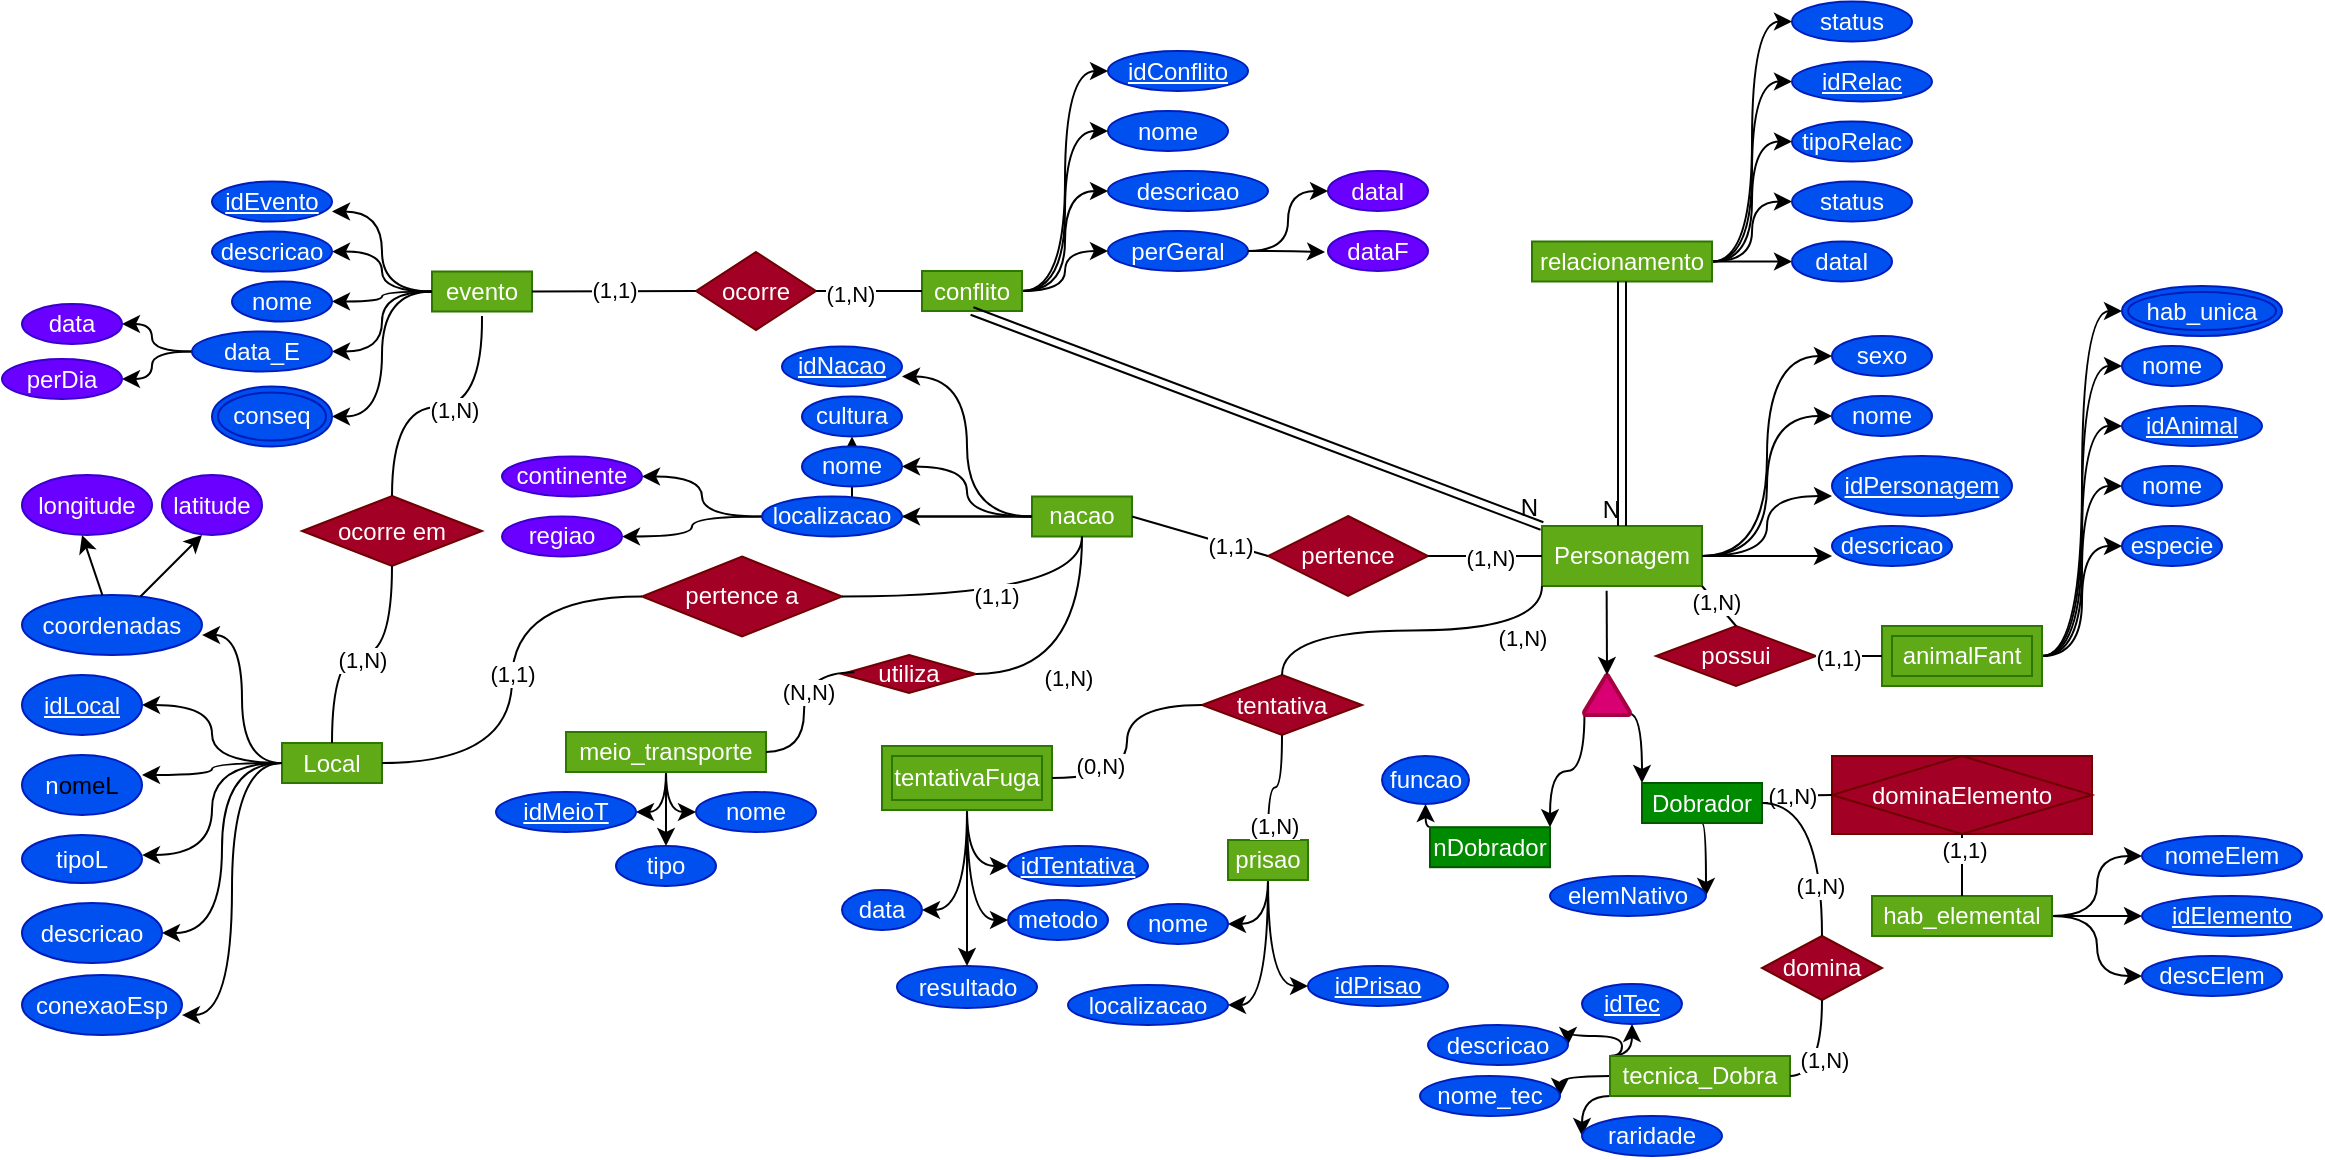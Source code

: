 <mxfile version="27.0.9">
  <diagram name="Página-1" id="CMzOK4ToPIasY-k1PTfY">
    <mxGraphModel dx="2194" dy="1308" grid="1" gridSize="10" guides="1" tooltips="1" connect="1" arrows="1" fold="1" page="1" pageScale="1" pageWidth="1169" pageHeight="827" math="0" shadow="0">
      <root>
        <mxCell id="0" />
        <mxCell id="1" parent="0" />
        <mxCell id="l0D77ogCcX58pLdkU1v_-28" style="edgeStyle=orthogonalEdgeStyle;rounded=0;orthogonalLoop=1;jettySize=auto;html=1;entryX=1;entryY=0.5;entryDx=0;entryDy=0;curved=1;" edge="1" parent="1" source="l0D77ogCcX58pLdkU1v_-1" target="l0D77ogCcX58pLdkU1v_-23">
          <mxGeometry relative="1" as="geometry" />
        </mxCell>
        <mxCell id="l0D77ogCcX58pLdkU1v_-31" style="edgeStyle=orthogonalEdgeStyle;rounded=0;orthogonalLoop=1;jettySize=auto;html=1;entryX=1;entryY=0.5;entryDx=0;entryDy=0;curved=1;" edge="1" parent="1" source="l0D77ogCcX58pLdkU1v_-1" target="l0D77ogCcX58pLdkU1v_-5">
          <mxGeometry relative="1" as="geometry" />
        </mxCell>
        <mxCell id="l0D77ogCcX58pLdkU1v_-1" value="Local" style="whiteSpace=wrap;html=1;align=center;fillColor=#60a917;fontColor=#ffffff;strokeColor=#2D7600;" vertex="1" parent="1">
          <mxGeometry x="142" y="472.5" width="50" height="20" as="geometry" />
        </mxCell>
        <mxCell id="l0D77ogCcX58pLdkU1v_-3" value="n&lt;span style=&quot;background-color: transparent; color: light-dark(rgb(0, 0, 0), rgb(255, 255, 255));&quot;&gt;omeL&lt;/span&gt;" style="ellipse;whiteSpace=wrap;html=1;align=center;fillColor=#0050ef;fontColor=#ffffff;strokeColor=#001DBC;" vertex="1" parent="1">
          <mxGeometry x="12" y="478.5" width="60" height="30" as="geometry" />
        </mxCell>
        <mxCell id="l0D77ogCcX58pLdkU1v_-4" value="tipoL" style="ellipse;whiteSpace=wrap;html=1;align=center;fillColor=#0050ef;fontColor=#ffffff;strokeColor=#001DBC;" vertex="1" parent="1">
          <mxGeometry x="12" y="518.5" width="60" height="24" as="geometry" />
        </mxCell>
        <mxCell id="l0D77ogCcX58pLdkU1v_-5" value="descricao" style="ellipse;whiteSpace=wrap;html=1;align=center;fillColor=#0050ef;fontColor=#ffffff;strokeColor=#001DBC;" vertex="1" parent="1">
          <mxGeometry x="12" y="552.5" width="70" height="30" as="geometry" />
        </mxCell>
        <mxCell id="l0D77ogCcX58pLdkU1v_-6" value="conexaoEsp" style="ellipse;whiteSpace=wrap;html=1;align=center;fillColor=#0050ef;fontColor=#ffffff;strokeColor=#001DBC;" vertex="1" parent="1">
          <mxGeometry x="12" y="588.5" width="80" height="30" as="geometry" />
        </mxCell>
        <mxCell id="l0D77ogCcX58pLdkU1v_-7" value="coordenadas" style="ellipse;whiteSpace=wrap;html=1;align=center;fillColor=#0050ef;fontColor=#ffffff;strokeColor=#001DBC;" vertex="1" parent="1">
          <mxGeometry x="12" y="398.5" width="90" height="30" as="geometry" />
        </mxCell>
        <mxCell id="l0D77ogCcX58pLdkU1v_-8" value="latitude" style="ellipse;whiteSpace=wrap;html=1;align=center;fillColor=#6a00ff;fontColor=#ffffff;strokeColor=#3700CC;" vertex="1" parent="1">
          <mxGeometry x="82" y="338.5" width="50" height="30" as="geometry" />
        </mxCell>
        <mxCell id="l0D77ogCcX58pLdkU1v_-9" value="longitude" style="ellipse;whiteSpace=wrap;html=1;align=center;fillColor=#6a00ff;fontColor=#ffffff;strokeColor=#3700CC;" vertex="1" parent="1">
          <mxGeometry x="12" y="338.5" width="65" height="30" as="geometry" />
        </mxCell>
        <mxCell id="l0D77ogCcX58pLdkU1v_-37" style="edgeStyle=orthogonalEdgeStyle;rounded=0;orthogonalLoop=1;jettySize=auto;html=1;entryX=0;entryY=0.5;entryDx=0;entryDy=0;curved=1;" edge="1" parent="1" source="l0D77ogCcX58pLdkU1v_-20" target="l0D77ogCcX58pLdkU1v_-33">
          <mxGeometry relative="1" as="geometry" />
        </mxCell>
        <mxCell id="l0D77ogCcX58pLdkU1v_-150" style="edgeStyle=orthogonalEdgeStyle;rounded=0;orthogonalLoop=1;jettySize=auto;html=1;entryX=0;entryY=0.5;entryDx=0;entryDy=0;curved=1;" edge="1" parent="1" source="l0D77ogCcX58pLdkU1v_-20" target="l0D77ogCcX58pLdkU1v_-22">
          <mxGeometry relative="1" as="geometry" />
        </mxCell>
        <mxCell id="l0D77ogCcX58pLdkU1v_-20" value="Personagem" style="whiteSpace=wrap;html=1;align=center;fillColor=#60a917;fontColor=#ffffff;strokeColor=#2D7600;" vertex="1" parent="1">
          <mxGeometry x="772" y="364" width="80" height="30" as="geometry" />
        </mxCell>
        <mxCell id="l0D77ogCcX58pLdkU1v_-22" value="sexo" style="ellipse;whiteSpace=wrap;html=1;align=center;fillColor=#0050ef;fontColor=#ffffff;strokeColor=#001DBC;" vertex="1" parent="1">
          <mxGeometry x="917" y="269" width="50" height="20" as="geometry" />
        </mxCell>
        <mxCell id="l0D77ogCcX58pLdkU1v_-23" value="idLocal" style="ellipse;whiteSpace=wrap;html=1;align=center;fontStyle=4;fillColor=#0050ef;fontColor=#ffffff;strokeColor=#001DBC;" vertex="1" parent="1">
          <mxGeometry x="12" y="438.5" width="60" height="30" as="geometry" />
        </mxCell>
        <mxCell id="l0D77ogCcX58pLdkU1v_-25" style="rounded=0;orthogonalLoop=1;jettySize=auto;html=1;entryX=0.462;entryY=1;entryDx=0;entryDy=0;entryPerimeter=0;" edge="1" parent="1" source="l0D77ogCcX58pLdkU1v_-7" target="l0D77ogCcX58pLdkU1v_-9">
          <mxGeometry relative="1" as="geometry" />
        </mxCell>
        <mxCell id="l0D77ogCcX58pLdkU1v_-26" style="rounded=0;orthogonalLoop=1;jettySize=auto;html=1;entryX=0.4;entryY=1;entryDx=0;entryDy=0;entryPerimeter=0;" edge="1" parent="1" source="l0D77ogCcX58pLdkU1v_-7" target="l0D77ogCcX58pLdkU1v_-8">
          <mxGeometry relative="1" as="geometry" />
        </mxCell>
        <mxCell id="l0D77ogCcX58pLdkU1v_-27" style="edgeStyle=orthogonalEdgeStyle;rounded=0;orthogonalLoop=1;jettySize=auto;html=1;entryX=1;entryY=0.667;entryDx=0;entryDy=0;entryPerimeter=0;curved=1;" edge="1" parent="1" source="l0D77ogCcX58pLdkU1v_-1" target="l0D77ogCcX58pLdkU1v_-7">
          <mxGeometry relative="1" as="geometry" />
        </mxCell>
        <mxCell id="l0D77ogCcX58pLdkU1v_-29" style="edgeStyle=orthogonalEdgeStyle;rounded=0;orthogonalLoop=1;jettySize=auto;html=1;entryX=1;entryY=0.333;entryDx=0;entryDy=0;entryPerimeter=0;curved=1;" edge="1" parent="1" source="l0D77ogCcX58pLdkU1v_-1" target="l0D77ogCcX58pLdkU1v_-3">
          <mxGeometry relative="1" as="geometry" />
        </mxCell>
        <mxCell id="l0D77ogCcX58pLdkU1v_-30" style="edgeStyle=orthogonalEdgeStyle;rounded=0;orthogonalLoop=1;jettySize=auto;html=1;entryX=1;entryY=0.417;entryDx=0;entryDy=0;entryPerimeter=0;curved=1;" edge="1" parent="1" source="l0D77ogCcX58pLdkU1v_-1" target="l0D77ogCcX58pLdkU1v_-4">
          <mxGeometry relative="1" as="geometry" />
        </mxCell>
        <mxCell id="l0D77ogCcX58pLdkU1v_-32" style="edgeStyle=orthogonalEdgeStyle;rounded=0;orthogonalLoop=1;jettySize=auto;html=1;entryX=1;entryY=0.667;entryDx=0;entryDy=0;entryPerimeter=0;curved=1;" edge="1" parent="1" source="l0D77ogCcX58pLdkU1v_-1" target="l0D77ogCcX58pLdkU1v_-6">
          <mxGeometry relative="1" as="geometry" />
        </mxCell>
        <mxCell id="l0D77ogCcX58pLdkU1v_-33" value="nome" style="ellipse;whiteSpace=wrap;html=1;align=center;fillColor=#0050ef;fontColor=#ffffff;strokeColor=#001DBC;" vertex="1" parent="1">
          <mxGeometry x="917" y="299" width="50" height="20" as="geometry" />
        </mxCell>
        <mxCell id="l0D77ogCcX58pLdkU1v_-34" value="idPersonagem" style="ellipse;whiteSpace=wrap;html=1;align=center;fontStyle=4;fillColor=#0050ef;fontColor=#ffffff;strokeColor=#001DBC;" vertex="1" parent="1">
          <mxGeometry x="917" y="329" width="90" height="30" as="geometry" />
        </mxCell>
        <mxCell id="l0D77ogCcX58pLdkU1v_-35" value="descricao" style="ellipse;whiteSpace=wrap;html=1;align=center;fillColor=#0050ef;fontColor=#ffffff;strokeColor=#001DBC;" vertex="1" parent="1">
          <mxGeometry x="917" y="364" width="60" height="20" as="geometry" />
        </mxCell>
        <mxCell id="l0D77ogCcX58pLdkU1v_-38" style="edgeStyle=orthogonalEdgeStyle;rounded=0;orthogonalLoop=1;jettySize=auto;html=1;entryX=0;entryY=0.667;entryDx=0;entryDy=0;entryPerimeter=0;curved=1;" edge="1" parent="1" source="l0D77ogCcX58pLdkU1v_-20" target="l0D77ogCcX58pLdkU1v_-34">
          <mxGeometry relative="1" as="geometry" />
        </mxCell>
        <mxCell id="l0D77ogCcX58pLdkU1v_-39" style="edgeStyle=orthogonalEdgeStyle;rounded=0;orthogonalLoop=1;jettySize=auto;html=1;entryX=0;entryY=0.75;entryDx=0;entryDy=0;entryPerimeter=0;curved=1;" edge="1" parent="1" source="l0D77ogCcX58pLdkU1v_-20" target="l0D77ogCcX58pLdkU1v_-35">
          <mxGeometry relative="1" as="geometry" />
        </mxCell>
        <mxCell id="l0D77ogCcX58pLdkU1v_-175" style="edgeStyle=orthogonalEdgeStyle;rounded=0;orthogonalLoop=1;jettySize=auto;html=1;exitX=0;exitY=1;exitDx=0;exitDy=0;entryX=0;entryY=0.5;entryDx=0;entryDy=0;curved=1;" edge="1" parent="1" source="l0D77ogCcX58pLdkU1v_-40" target="l0D77ogCcX58pLdkU1v_-42">
          <mxGeometry relative="1" as="geometry" />
        </mxCell>
        <mxCell id="l0D77ogCcX58pLdkU1v_-178" style="edgeStyle=orthogonalEdgeStyle;rounded=0;orthogonalLoop=1;jettySize=auto;html=1;exitX=0;exitY=0;exitDx=0;exitDy=0;entryX=1;entryY=0.5;entryDx=0;entryDy=0;curved=1;" edge="1" parent="1" source="l0D77ogCcX58pLdkU1v_-40" target="l0D77ogCcX58pLdkU1v_-45">
          <mxGeometry relative="1" as="geometry">
            <Array as="points">
              <mxPoint x="812" y="629" />
              <mxPoint x="812" y="619" />
              <mxPoint x="785" y="619" />
            </Array>
          </mxGeometry>
        </mxCell>
        <mxCell id="l0D77ogCcX58pLdkU1v_-180" style="edgeStyle=orthogonalEdgeStyle;rounded=0;orthogonalLoop=1;jettySize=auto;html=1;exitX=0;exitY=0.5;exitDx=0;exitDy=0;entryX=1;entryY=0.5;entryDx=0;entryDy=0;curved=1;" edge="1" parent="1" source="l0D77ogCcX58pLdkU1v_-40" target="l0D77ogCcX58pLdkU1v_-43">
          <mxGeometry relative="1" as="geometry" />
        </mxCell>
        <mxCell id="l0D77ogCcX58pLdkU1v_-305" style="edgeStyle=orthogonalEdgeStyle;rounded=0;orthogonalLoop=1;jettySize=auto;html=1;exitX=0;exitY=0;exitDx=0;exitDy=0;entryX=0.5;entryY=1;entryDx=0;entryDy=0;curved=1;" edge="1" parent="1" source="l0D77ogCcX58pLdkU1v_-40" target="l0D77ogCcX58pLdkU1v_-44">
          <mxGeometry relative="1" as="geometry" />
        </mxCell>
        <mxCell id="l0D77ogCcX58pLdkU1v_-40" value="tecnica_Dobra" style="whiteSpace=wrap;html=1;align=center;fillColor=#60a917;fontColor=#ffffff;strokeColor=#2D7600;" vertex="1" parent="1">
          <mxGeometry x="806" y="629" width="90" height="20" as="geometry" />
        </mxCell>
        <mxCell id="l0D77ogCcX58pLdkU1v_-42" value="raridade" style="ellipse;whiteSpace=wrap;html=1;align=center;fillColor=#0050ef;fontColor=#ffffff;strokeColor=#001DBC;" vertex="1" parent="1">
          <mxGeometry x="792" y="659" width="70" height="20" as="geometry" />
        </mxCell>
        <mxCell id="l0D77ogCcX58pLdkU1v_-43" value="nome_tec" style="ellipse;whiteSpace=wrap;html=1;align=center;fillColor=#0050ef;fontColor=#ffffff;strokeColor=#001DBC;" vertex="1" parent="1">
          <mxGeometry x="711" y="639" width="70" height="20" as="geometry" />
        </mxCell>
        <mxCell id="l0D77ogCcX58pLdkU1v_-44" value="idTec" style="ellipse;whiteSpace=wrap;html=1;align=center;fontStyle=4;fillColor=#0050ef;fontColor=#ffffff;strokeColor=#001DBC;" vertex="1" parent="1">
          <mxGeometry x="792" y="593" width="50" height="20" as="geometry" />
        </mxCell>
        <mxCell id="l0D77ogCcX58pLdkU1v_-45" value="descricao" style="ellipse;whiteSpace=wrap;html=1;align=center;fillColor=#0050ef;fontColor=#ffffff;strokeColor=#001DBC;" vertex="1" parent="1">
          <mxGeometry x="715" y="613.5" width="70" height="20" as="geometry" />
        </mxCell>
        <mxCell id="l0D77ogCcX58pLdkU1v_-56" style="edgeStyle=orthogonalEdgeStyle;rounded=0;orthogonalLoop=1;jettySize=auto;html=1;" edge="1" parent="1" source="l0D77ogCcX58pLdkU1v_-50" target="l0D77ogCcX58pLdkU1v_-52">
          <mxGeometry relative="1" as="geometry" />
        </mxCell>
        <mxCell id="l0D77ogCcX58pLdkU1v_-59" style="edgeStyle=orthogonalEdgeStyle;rounded=0;orthogonalLoop=1;jettySize=auto;html=1;entryX=1;entryY=0.5;entryDx=0;entryDy=0;curved=1;" edge="1" parent="1" source="l0D77ogCcX58pLdkU1v_-50" target="l0D77ogCcX58pLdkU1v_-54">
          <mxGeometry relative="1" as="geometry" />
        </mxCell>
        <mxCell id="l0D77ogCcX58pLdkU1v_-50" value="nacao" style="whiteSpace=wrap;html=1;align=center;fillColor=#60a917;fontColor=#ffffff;strokeColor=#2D7600;" vertex="1" parent="1">
          <mxGeometry x="517" y="349.25" width="50" height="20" as="geometry" />
        </mxCell>
        <mxCell id="l0D77ogCcX58pLdkU1v_-51" value="idNacao" style="ellipse;whiteSpace=wrap;html=1;align=center;fontStyle=4;fillColor=#0050ef;fontColor=#ffffff;strokeColor=#001DBC;" vertex="1" parent="1">
          <mxGeometry x="392" y="274.25" width="60" height="20" as="geometry" />
        </mxCell>
        <mxCell id="l0D77ogCcX58pLdkU1v_-52" value="cultura" style="ellipse;whiteSpace=wrap;html=1;align=center;fillColor=#0050ef;fontColor=#ffffff;strokeColor=#001DBC;" vertex="1" parent="1">
          <mxGeometry x="402" y="299.25" width="50" height="20" as="geometry" />
        </mxCell>
        <mxCell id="l0D77ogCcX58pLdkU1v_-53" value="nome" style="ellipse;whiteSpace=wrap;html=1;align=center;fillColor=#0050ef;fontColor=#ffffff;strokeColor=#001DBC;" vertex="1" parent="1">
          <mxGeometry x="402" y="324.25" width="50" height="20" as="geometry" />
        </mxCell>
        <mxCell id="l0D77ogCcX58pLdkU1v_-63" style="edgeStyle=orthogonalEdgeStyle;rounded=0;orthogonalLoop=1;jettySize=auto;html=1;entryX=1;entryY=0.5;entryDx=0;entryDy=0;curved=1;" edge="1" parent="1" source="l0D77ogCcX58pLdkU1v_-54" target="l0D77ogCcX58pLdkU1v_-61">
          <mxGeometry relative="1" as="geometry" />
        </mxCell>
        <mxCell id="l0D77ogCcX58pLdkU1v_-64" style="edgeStyle=orthogonalEdgeStyle;rounded=0;orthogonalLoop=1;jettySize=auto;html=1;curved=1;" edge="1" parent="1" source="l0D77ogCcX58pLdkU1v_-54" target="l0D77ogCcX58pLdkU1v_-62">
          <mxGeometry relative="1" as="geometry" />
        </mxCell>
        <mxCell id="l0D77ogCcX58pLdkU1v_-54" value="localizacao" style="ellipse;whiteSpace=wrap;html=1;align=center;fillColor=#0050ef;fontColor=#ffffff;strokeColor=#001DBC;" vertex="1" parent="1">
          <mxGeometry x="382" y="349.25" width="70" height="20" as="geometry" />
        </mxCell>
        <mxCell id="l0D77ogCcX58pLdkU1v_-55" style="edgeStyle=orthogonalEdgeStyle;rounded=0;orthogonalLoop=1;jettySize=auto;html=1;entryX=1;entryY=0.75;entryDx=0;entryDy=0;entryPerimeter=0;curved=1;" edge="1" parent="1" source="l0D77ogCcX58pLdkU1v_-50" target="l0D77ogCcX58pLdkU1v_-51">
          <mxGeometry relative="1" as="geometry" />
        </mxCell>
        <mxCell id="l0D77ogCcX58pLdkU1v_-57" style="edgeStyle=orthogonalEdgeStyle;rounded=0;orthogonalLoop=1;jettySize=auto;html=1;entryX=1;entryY=0.5;entryDx=0;entryDy=0;curved=1;" edge="1" parent="1" source="l0D77ogCcX58pLdkU1v_-50" target="l0D77ogCcX58pLdkU1v_-53">
          <mxGeometry relative="1" as="geometry" />
        </mxCell>
        <mxCell id="l0D77ogCcX58pLdkU1v_-61" value="continente" style="ellipse;whiteSpace=wrap;html=1;align=center;fillColor=#6a00ff;fontColor=#ffffff;strokeColor=#3700CC;" vertex="1" parent="1">
          <mxGeometry x="252" y="329.25" width="70" height="20" as="geometry" />
        </mxCell>
        <mxCell id="l0D77ogCcX58pLdkU1v_-62" value="regiao" style="ellipse;whiteSpace=wrap;html=1;align=center;fillColor=#6a00ff;fontColor=#ffffff;strokeColor=#3700CC;" vertex="1" parent="1">
          <mxGeometry x="252" y="359.25" width="60" height="20" as="geometry" />
        </mxCell>
        <mxCell id="l0D77ogCcX58pLdkU1v_-65" style="edgeStyle=orthogonalEdgeStyle;rounded=0;orthogonalLoop=1;jettySize=auto;html=1;curved=1;" edge="1" parent="1" source="l0D77ogCcX58pLdkU1v_-67" target="l0D77ogCcX58pLdkU1v_-69">
          <mxGeometry relative="1" as="geometry" />
        </mxCell>
        <mxCell id="l0D77ogCcX58pLdkU1v_-66" style="edgeStyle=orthogonalEdgeStyle;rounded=0;orthogonalLoop=1;jettySize=auto;html=1;entryX=1;entryY=0.5;entryDx=0;entryDy=0;curved=1;" edge="1" parent="1" source="l0D77ogCcX58pLdkU1v_-67" target="l0D77ogCcX58pLdkU1v_-73">
          <mxGeometry relative="1" as="geometry" />
        </mxCell>
        <mxCell id="l0D77ogCcX58pLdkU1v_-80" style="edgeStyle=orthogonalEdgeStyle;rounded=0;orthogonalLoop=1;jettySize=auto;html=1;entryX=1;entryY=0.5;entryDx=0;entryDy=0;curved=1;" edge="1" parent="1" source="l0D77ogCcX58pLdkU1v_-67" target="l0D77ogCcX58pLdkU1v_-79">
          <mxGeometry relative="1" as="geometry" />
        </mxCell>
        <mxCell id="l0D77ogCcX58pLdkU1v_-67" value="evento" style="whiteSpace=wrap;html=1;align=center;fillColor=#60a917;fontColor=#ffffff;strokeColor=#2D7600;" vertex="1" parent="1">
          <mxGeometry x="217" y="236.75" width="50" height="20" as="geometry" />
        </mxCell>
        <mxCell id="l0D77ogCcX58pLdkU1v_-68" value="idEvento" style="ellipse;whiteSpace=wrap;html=1;align=center;fontStyle=4;fillColor=#0050ef;fontColor=#ffffff;strokeColor=#001DBC;" vertex="1" parent="1">
          <mxGeometry x="107" y="191.75" width="60" height="20" as="geometry" />
        </mxCell>
        <mxCell id="l0D77ogCcX58pLdkU1v_-69" value="descricao" style="ellipse;whiteSpace=wrap;html=1;align=center;fillColor=#0050ef;fontColor=#ffffff;strokeColor=#001DBC;" vertex="1" parent="1">
          <mxGeometry x="107" y="216.75" width="60" height="20" as="geometry" />
        </mxCell>
        <mxCell id="l0D77ogCcX58pLdkU1v_-70" value="nome" style="ellipse;whiteSpace=wrap;html=1;align=center;fillColor=#0050ef;fontColor=#ffffff;strokeColor=#001DBC;" vertex="1" parent="1">
          <mxGeometry x="117" y="241.75" width="50" height="20" as="geometry" />
        </mxCell>
        <mxCell id="l0D77ogCcX58pLdkU1v_-71" style="edgeStyle=orthogonalEdgeStyle;rounded=0;orthogonalLoop=1;jettySize=auto;html=1;entryX=1;entryY=0.5;entryDx=0;entryDy=0;curved=1;" edge="1" parent="1" source="l0D77ogCcX58pLdkU1v_-73" target="l0D77ogCcX58pLdkU1v_-76">
          <mxGeometry relative="1" as="geometry" />
        </mxCell>
        <mxCell id="l0D77ogCcX58pLdkU1v_-72" style="edgeStyle=orthogonalEdgeStyle;rounded=0;orthogonalLoop=1;jettySize=auto;html=1;curved=1;" edge="1" parent="1" source="l0D77ogCcX58pLdkU1v_-73" target="l0D77ogCcX58pLdkU1v_-77">
          <mxGeometry relative="1" as="geometry" />
        </mxCell>
        <mxCell id="l0D77ogCcX58pLdkU1v_-73" value="data_E" style="ellipse;whiteSpace=wrap;html=1;align=center;fillColor=#0050ef;fontColor=#ffffff;strokeColor=#001DBC;" vertex="1" parent="1">
          <mxGeometry x="97" y="266.75" width="70" height="20" as="geometry" />
        </mxCell>
        <mxCell id="l0D77ogCcX58pLdkU1v_-74" style="edgeStyle=orthogonalEdgeStyle;rounded=0;orthogonalLoop=1;jettySize=auto;html=1;entryX=1;entryY=0.75;entryDx=0;entryDy=0;entryPerimeter=0;curved=1;" edge="1" parent="1" source="l0D77ogCcX58pLdkU1v_-67" target="l0D77ogCcX58pLdkU1v_-68">
          <mxGeometry relative="1" as="geometry" />
        </mxCell>
        <mxCell id="l0D77ogCcX58pLdkU1v_-75" style="edgeStyle=orthogonalEdgeStyle;rounded=0;orthogonalLoop=1;jettySize=auto;html=1;entryX=1;entryY=0.5;entryDx=0;entryDy=0;curved=1;" edge="1" parent="1" source="l0D77ogCcX58pLdkU1v_-67" target="l0D77ogCcX58pLdkU1v_-70">
          <mxGeometry relative="1" as="geometry" />
        </mxCell>
        <mxCell id="l0D77ogCcX58pLdkU1v_-76" value="data" style="ellipse;whiteSpace=wrap;html=1;align=center;fillColor=#6a00ff;fontColor=#ffffff;strokeColor=#3700CC;" vertex="1" parent="1">
          <mxGeometry x="12" y="253" width="50" height="20" as="geometry" />
        </mxCell>
        <mxCell id="l0D77ogCcX58pLdkU1v_-77" value="perDia" style="ellipse;whiteSpace=wrap;html=1;align=center;fillColor=#6a00ff;fontColor=#ffffff;strokeColor=#3700CC;" vertex="1" parent="1">
          <mxGeometry x="2" y="280.5" width="60" height="20" as="geometry" />
        </mxCell>
        <mxCell id="l0D77ogCcX58pLdkU1v_-79" value="conseq" style="ellipse;shape=doubleEllipse;margin=3;whiteSpace=wrap;html=1;align=center;fillColor=#0050ef;fontColor=#ffffff;strokeColor=#001DBC;" vertex="1" parent="1">
          <mxGeometry x="107" y="294.25" width="60" height="30" as="geometry" />
        </mxCell>
        <mxCell id="l0D77ogCcX58pLdkU1v_-81" style="edgeStyle=orthogonalEdgeStyle;rounded=0;orthogonalLoop=1;jettySize=auto;html=1;entryX=1;entryY=0.5;entryDx=0;entryDy=0;curved=1;" edge="1" parent="1" source="l0D77ogCcX58pLdkU1v_-85" target="l0D77ogCcX58pLdkU1v_-88">
          <mxGeometry relative="1" as="geometry" />
        </mxCell>
        <mxCell id="l0D77ogCcX58pLdkU1v_-82" style="edgeStyle=orthogonalEdgeStyle;rounded=0;orthogonalLoop=1;jettySize=auto;html=1;entryX=0;entryY=0.5;entryDx=0;entryDy=0;curved=1;" edge="1" parent="1" source="l0D77ogCcX58pLdkU1v_-85" target="l0D77ogCcX58pLdkU1v_-89">
          <mxGeometry relative="1" as="geometry" />
        </mxCell>
        <mxCell id="l0D77ogCcX58pLdkU1v_-83" style="edgeStyle=orthogonalEdgeStyle;rounded=0;orthogonalLoop=1;jettySize=auto;html=1;entryX=0.5;entryY=0;entryDx=0;entryDy=0;curved=1;" edge="1" parent="1" source="l0D77ogCcX58pLdkU1v_-85" target="l0D77ogCcX58pLdkU1v_-87">
          <mxGeometry relative="1" as="geometry" />
        </mxCell>
        <mxCell id="l0D77ogCcX58pLdkU1v_-85" value="meio_transporte" style="whiteSpace=wrap;html=1;align=center;fillColor=#60a917;fontColor=#ffffff;strokeColor=#2D7600;" vertex="1" parent="1">
          <mxGeometry x="284" y="467" width="100" height="20" as="geometry" />
        </mxCell>
        <mxCell id="l0D77ogCcX58pLdkU1v_-87" value="tipo" style="ellipse;whiteSpace=wrap;html=1;align=center;fillColor=#0050ef;fontColor=#ffffff;strokeColor=#001DBC;" vertex="1" parent="1">
          <mxGeometry x="309" y="524" width="50" height="20" as="geometry" />
        </mxCell>
        <mxCell id="l0D77ogCcX58pLdkU1v_-88" value="idMeioT" style="ellipse;whiteSpace=wrap;html=1;align=center;fontStyle=4;fillColor=#0050ef;fontColor=#ffffff;strokeColor=#001DBC;" vertex="1" parent="1">
          <mxGeometry x="249" y="497" width="70" height="20" as="geometry" />
        </mxCell>
        <mxCell id="l0D77ogCcX58pLdkU1v_-89" value="nome" style="ellipse;whiteSpace=wrap;html=1;align=center;fillColor=#0050ef;fontColor=#ffffff;strokeColor=#001DBC;" vertex="1" parent="1">
          <mxGeometry x="349" y="497" width="60" height="20" as="geometry" />
        </mxCell>
        <mxCell id="l0D77ogCcX58pLdkU1v_-97" style="edgeStyle=orthogonalEdgeStyle;rounded=0;orthogonalLoop=1;jettySize=auto;html=1;entryX=0;entryY=0.5;entryDx=0;entryDy=0;curved=1;" edge="1" parent="1" source="l0D77ogCcX58pLdkU1v_-100" target="l0D77ogCcX58pLdkU1v_-102">
          <mxGeometry relative="1" as="geometry" />
        </mxCell>
        <mxCell id="l0D77ogCcX58pLdkU1v_-98" style="edgeStyle=orthogonalEdgeStyle;rounded=0;orthogonalLoop=1;jettySize=auto;html=1;entryX=0;entryY=0.5;entryDx=0;entryDy=0;curved=1;" edge="1" parent="1" source="l0D77ogCcX58pLdkU1v_-100" target="l0D77ogCcX58pLdkU1v_-103">
          <mxGeometry relative="1" as="geometry" />
        </mxCell>
        <mxCell id="l0D77ogCcX58pLdkU1v_-99" style="edgeStyle=orthogonalEdgeStyle;rounded=0;orthogonalLoop=1;jettySize=auto;html=1;entryX=0;entryY=0.5;entryDx=0;entryDy=0;curved=1;" edge="1" parent="1" source="l0D77ogCcX58pLdkU1v_-100" target="l0D77ogCcX58pLdkU1v_-101">
          <mxGeometry relative="1" as="geometry" />
        </mxCell>
        <mxCell id="l0D77ogCcX58pLdkU1v_-105" style="edgeStyle=orthogonalEdgeStyle;rounded=0;orthogonalLoop=1;jettySize=auto;html=1;entryX=0;entryY=0.5;entryDx=0;entryDy=0;curved=1;" edge="1" parent="1" source="l0D77ogCcX58pLdkU1v_-100" target="l0D77ogCcX58pLdkU1v_-104">
          <mxGeometry relative="1" as="geometry" />
        </mxCell>
        <mxCell id="l0D77ogCcX58pLdkU1v_-100" value="conflito" style="whiteSpace=wrap;html=1;align=center;fillColor=#60a917;fontColor=#ffffff;strokeColor=#2D7600;" vertex="1" parent="1">
          <mxGeometry x="462" y="236.5" width="50" height="20" as="geometry" />
        </mxCell>
        <mxCell id="l0D77ogCcX58pLdkU1v_-101" value="descricao" style="ellipse;whiteSpace=wrap;html=1;align=center;fillColor=#0050ef;fontColor=#ffffff;strokeColor=#001DBC;" vertex="1" parent="1">
          <mxGeometry x="555" y="186.5" width="80" height="20" as="geometry" />
        </mxCell>
        <mxCell id="l0D77ogCcX58pLdkU1v_-102" value="idConflito" style="ellipse;whiteSpace=wrap;html=1;align=center;fontStyle=4;fillColor=#0050ef;fontColor=#ffffff;strokeColor=#001DBC;" vertex="1" parent="1">
          <mxGeometry x="555" y="126.5" width="70" height="20" as="geometry" />
        </mxCell>
        <mxCell id="l0D77ogCcX58pLdkU1v_-103" value="nome" style="ellipse;whiteSpace=wrap;html=1;align=center;fillColor=#0050ef;fontColor=#ffffff;strokeColor=#001DBC;" vertex="1" parent="1">
          <mxGeometry x="555" y="156.5" width="60" height="20" as="geometry" />
        </mxCell>
        <mxCell id="l0D77ogCcX58pLdkU1v_-108" style="edgeStyle=orthogonalEdgeStyle;rounded=0;orthogonalLoop=1;jettySize=auto;html=1;entryX=0;entryY=0.5;entryDx=0;entryDy=0;curved=1;" edge="1" parent="1" source="l0D77ogCcX58pLdkU1v_-104" target="l0D77ogCcX58pLdkU1v_-106">
          <mxGeometry relative="1" as="geometry" />
        </mxCell>
        <mxCell id="l0D77ogCcX58pLdkU1v_-104" value="perGeral" style="ellipse;whiteSpace=wrap;html=1;align=center;fillColor=#0050ef;fontColor=#ffffff;strokeColor=#001DBC;" vertex="1" parent="1">
          <mxGeometry x="555" y="216.5" width="70" height="20" as="geometry" />
        </mxCell>
        <mxCell id="l0D77ogCcX58pLdkU1v_-106" value="dataI" style="ellipse;whiteSpace=wrap;html=1;align=center;fillColor=#6a00ff;fontColor=#ffffff;strokeColor=#3700CC;" vertex="1" parent="1">
          <mxGeometry x="665" y="186.5" width="50" height="20" as="geometry" />
        </mxCell>
        <mxCell id="l0D77ogCcX58pLdkU1v_-107" value="dataF" style="ellipse;whiteSpace=wrap;html=1;align=center;fillColor=#6a00ff;fontColor=#ffffff;strokeColor=#3700CC;" vertex="1" parent="1">
          <mxGeometry x="665" y="216.5" width="50" height="20" as="geometry" />
        </mxCell>
        <mxCell id="l0D77ogCcX58pLdkU1v_-109" style="edgeStyle=orthogonalEdgeStyle;rounded=0;orthogonalLoop=1;jettySize=auto;html=1;entryX=-0.03;entryY=0.527;entryDx=0;entryDy=0;entryPerimeter=0;curved=1;" edge="1" parent="1" source="l0D77ogCcX58pLdkU1v_-104" target="l0D77ogCcX58pLdkU1v_-107">
          <mxGeometry relative="1" as="geometry" />
        </mxCell>
        <mxCell id="l0D77ogCcX58pLdkU1v_-110" style="edgeStyle=orthogonalEdgeStyle;rounded=0;orthogonalLoop=1;jettySize=auto;html=1;entryX=0;entryY=0.5;entryDx=0;entryDy=0;curved=1;" edge="1" parent="1" source="l0D77ogCcX58pLdkU1v_-114" target="l0D77ogCcX58pLdkU1v_-116">
          <mxGeometry relative="1" as="geometry" />
        </mxCell>
        <mxCell id="l0D77ogCcX58pLdkU1v_-111" style="edgeStyle=orthogonalEdgeStyle;rounded=0;orthogonalLoop=1;jettySize=auto;html=1;entryX=0;entryY=0.5;entryDx=0;entryDy=0;curved=1;" edge="1" parent="1" source="l0D77ogCcX58pLdkU1v_-114" target="l0D77ogCcX58pLdkU1v_-117">
          <mxGeometry relative="1" as="geometry" />
        </mxCell>
        <mxCell id="l0D77ogCcX58pLdkU1v_-112" style="edgeStyle=orthogonalEdgeStyle;rounded=0;orthogonalLoop=1;jettySize=auto;html=1;entryX=0;entryY=0.5;entryDx=0;entryDy=0;curved=1;" edge="1" parent="1" source="l0D77ogCcX58pLdkU1v_-114" target="l0D77ogCcX58pLdkU1v_-115">
          <mxGeometry relative="1" as="geometry" />
        </mxCell>
        <mxCell id="l0D77ogCcX58pLdkU1v_-113" style="edgeStyle=orthogonalEdgeStyle;rounded=0;orthogonalLoop=1;jettySize=auto;html=1;entryX=0;entryY=0.5;entryDx=0;entryDy=0;curved=1;" edge="1" parent="1" source="l0D77ogCcX58pLdkU1v_-114" target="l0D77ogCcX58pLdkU1v_-119">
          <mxGeometry relative="1" as="geometry" />
        </mxCell>
        <mxCell id="l0D77ogCcX58pLdkU1v_-124" style="edgeStyle=orthogonalEdgeStyle;rounded=0;orthogonalLoop=1;jettySize=auto;html=1;entryX=0;entryY=0.5;entryDx=0;entryDy=0;curved=1;" edge="1" parent="1" source="l0D77ogCcX58pLdkU1v_-114" target="l0D77ogCcX58pLdkU1v_-123">
          <mxGeometry relative="1" as="geometry" />
        </mxCell>
        <mxCell id="l0D77ogCcX58pLdkU1v_-114" value="relacionamento" style="whiteSpace=wrap;html=1;align=center;fillColor=#60a917;fontColor=#ffffff;strokeColor=#2D7600;" vertex="1" parent="1">
          <mxGeometry x="767" y="221.75" width="90" height="20" as="geometry" />
        </mxCell>
        <mxCell id="l0D77ogCcX58pLdkU1v_-115" value="status" style="ellipse;whiteSpace=wrap;html=1;align=center;fillColor=#0050ef;fontColor=#ffffff;strokeColor=#001DBC;" vertex="1" parent="1">
          <mxGeometry x="897" y="191.75" width="60" height="20" as="geometry" />
        </mxCell>
        <mxCell id="l0D77ogCcX58pLdkU1v_-116" value="idRelac" style="ellipse;whiteSpace=wrap;html=1;align=center;fontStyle=4;fillColor=#0050ef;fontColor=#ffffff;strokeColor=#001DBC;" vertex="1" parent="1">
          <mxGeometry x="897" y="131.75" width="70" height="20" as="geometry" />
        </mxCell>
        <mxCell id="l0D77ogCcX58pLdkU1v_-117" value="tipoRelac" style="ellipse;whiteSpace=wrap;html=1;align=center;fillColor=#0050ef;fontColor=#ffffff;strokeColor=#001DBC;" vertex="1" parent="1">
          <mxGeometry x="897" y="161.75" width="60" height="20" as="geometry" />
        </mxCell>
        <mxCell id="l0D77ogCcX58pLdkU1v_-119" value="dataI" style="ellipse;whiteSpace=wrap;html=1;align=center;fillColor=#0050ef;fontColor=#ffffff;strokeColor=#001DBC;" vertex="1" parent="1">
          <mxGeometry x="897" y="221.75" width="50" height="20" as="geometry" />
        </mxCell>
        <mxCell id="l0D77ogCcX58pLdkU1v_-123" value="status" style="ellipse;whiteSpace=wrap;html=1;align=center;fillColor=#0050ef;fontColor=#ffffff;strokeColor=#001DBC;" vertex="1" parent="1">
          <mxGeometry x="897" y="101.75" width="60" height="20" as="geometry" />
        </mxCell>
        <mxCell id="l0D77ogCcX58pLdkU1v_-125" style="edgeStyle=orthogonalEdgeStyle;rounded=0;orthogonalLoop=1;jettySize=auto;html=1;entryX=0;entryY=0.5;entryDx=0;entryDy=0;curved=1;" edge="1" parent="1" source="l0D77ogCcX58pLdkU1v_-130" target="l0D77ogCcX58pLdkU1v_-132">
          <mxGeometry relative="1" as="geometry" />
        </mxCell>
        <mxCell id="l0D77ogCcX58pLdkU1v_-126" style="edgeStyle=orthogonalEdgeStyle;rounded=0;orthogonalLoop=1;jettySize=auto;html=1;entryX=0;entryY=0.5;entryDx=0;entryDy=0;curved=1;" edge="1" parent="1" source="l0D77ogCcX58pLdkU1v_-130" target="l0D77ogCcX58pLdkU1v_-133">
          <mxGeometry relative="1" as="geometry" />
        </mxCell>
        <mxCell id="l0D77ogCcX58pLdkU1v_-129" style="edgeStyle=orthogonalEdgeStyle;rounded=0;orthogonalLoop=1;jettySize=auto;html=1;entryX=0;entryY=0.5;entryDx=0;entryDy=0;curved=1;" edge="1" parent="1" source="l0D77ogCcX58pLdkU1v_-130" target="l0D77ogCcX58pLdkU1v_-135">
          <mxGeometry relative="1" as="geometry" />
        </mxCell>
        <mxCell id="l0D77ogCcX58pLdkU1v_-130" value="hab_elemental" style="whiteSpace=wrap;html=1;align=center;fillColor=#60a917;fontColor=#ffffff;strokeColor=#2D7600;" vertex="1" parent="1">
          <mxGeometry x="937" y="549" width="90" height="20" as="geometry" />
        </mxCell>
        <mxCell id="l0D77ogCcX58pLdkU1v_-132" value="idElemento" style="ellipse;whiteSpace=wrap;html=1;align=center;fontStyle=4;fillColor=#0050ef;fontColor=#ffffff;strokeColor=#001DBC;" vertex="1" parent="1">
          <mxGeometry x="1072" y="549" width="90" height="20" as="geometry" />
        </mxCell>
        <mxCell id="l0D77ogCcX58pLdkU1v_-133" value="descElem" style="ellipse;whiteSpace=wrap;html=1;align=center;fillColor=#0050ef;fontColor=#ffffff;strokeColor=#001DBC;" vertex="1" parent="1">
          <mxGeometry x="1072" y="579" width="70" height="20" as="geometry" />
        </mxCell>
        <mxCell id="l0D77ogCcX58pLdkU1v_-135" value="nomeElem" style="ellipse;whiteSpace=wrap;html=1;align=center;fillColor=#0050ef;fontColor=#ffffff;strokeColor=#001DBC;" vertex="1" parent="1">
          <mxGeometry x="1072" y="519" width="80" height="20" as="geometry" />
        </mxCell>
        <mxCell id="l0D77ogCcX58pLdkU1v_-136" style="edgeStyle=orthogonalEdgeStyle;rounded=0;orthogonalLoop=1;jettySize=auto;html=1;entryX=0;entryY=0.5;entryDx=0;entryDy=0;exitX=1;exitY=0.5;exitDx=0;exitDy=0;curved=1;" edge="1" parent="1" source="l0D77ogCcX58pLdkU1v_-156" target="l0D77ogCcX58pLdkU1v_-140">
          <mxGeometry relative="1" as="geometry">
            <mxPoint x="999" y="464" as="sourcePoint" />
          </mxGeometry>
        </mxCell>
        <mxCell id="l0D77ogCcX58pLdkU1v_-137" style="edgeStyle=orthogonalEdgeStyle;rounded=0;orthogonalLoop=1;jettySize=auto;html=1;entryX=0;entryY=0.5;entryDx=0;entryDy=0;exitX=1;exitY=0.5;exitDx=0;exitDy=0;curved=1;" edge="1" parent="1" source="l0D77ogCcX58pLdkU1v_-156" target="l0D77ogCcX58pLdkU1v_-141">
          <mxGeometry relative="1" as="geometry">
            <mxPoint x="999" y="464" as="sourcePoint" />
          </mxGeometry>
        </mxCell>
        <mxCell id="l0D77ogCcX58pLdkU1v_-138" style="edgeStyle=orthogonalEdgeStyle;rounded=0;orthogonalLoop=1;jettySize=auto;html=1;entryX=0;entryY=0.5;entryDx=0;entryDy=0;exitX=1;exitY=0.5;exitDx=0;exitDy=0;curved=1;" edge="1" parent="1" source="l0D77ogCcX58pLdkU1v_-156" target="l0D77ogCcX58pLdkU1v_-142">
          <mxGeometry relative="1" as="geometry">
            <mxPoint x="999" y="464" as="sourcePoint" />
          </mxGeometry>
        </mxCell>
        <mxCell id="l0D77ogCcX58pLdkU1v_-144" style="edgeStyle=orthogonalEdgeStyle;rounded=0;orthogonalLoop=1;jettySize=auto;html=1;entryX=0;entryY=0.5;entryDx=0;entryDy=0;exitX=1;exitY=0.5;exitDx=0;exitDy=0;curved=1;" edge="1" parent="1" source="l0D77ogCcX58pLdkU1v_-156" target="l0D77ogCcX58pLdkU1v_-143">
          <mxGeometry relative="1" as="geometry">
            <mxPoint x="999" y="464" as="sourcePoint" />
          </mxGeometry>
        </mxCell>
        <mxCell id="l0D77ogCcX58pLdkU1v_-146" style="edgeStyle=orthogonalEdgeStyle;rounded=0;orthogonalLoop=1;jettySize=auto;html=1;entryX=0;entryY=0.5;entryDx=0;entryDy=0;exitX=1;exitY=0.5;exitDx=0;exitDy=0;curved=1;" edge="1" parent="1" source="l0D77ogCcX58pLdkU1v_-156" target="l0D77ogCcX58pLdkU1v_-145">
          <mxGeometry relative="1" as="geometry">
            <mxPoint x="999" y="464" as="sourcePoint" />
          </mxGeometry>
        </mxCell>
        <mxCell id="l0D77ogCcX58pLdkU1v_-140" value="idAnimal" style="ellipse;whiteSpace=wrap;html=1;align=center;fontStyle=4;fillColor=#0050ef;fontColor=#ffffff;strokeColor=#001DBC;" vertex="1" parent="1">
          <mxGeometry x="1062" y="304" width="70" height="20" as="geometry" />
        </mxCell>
        <mxCell id="l0D77ogCcX58pLdkU1v_-141" value="nome" style="ellipse;whiteSpace=wrap;html=1;align=center;fillColor=#0050ef;fontColor=#ffffff;strokeColor=#001DBC;" vertex="1" parent="1">
          <mxGeometry x="1062" y="334" width="50" height="20" as="geometry" />
        </mxCell>
        <mxCell id="l0D77ogCcX58pLdkU1v_-142" value="nome" style="ellipse;whiteSpace=wrap;html=1;align=center;fillColor=#0050ef;fontColor=#ffffff;strokeColor=#001DBC;" vertex="1" parent="1">
          <mxGeometry x="1062" y="274" width="50" height="20" as="geometry" />
        </mxCell>
        <mxCell id="l0D77ogCcX58pLdkU1v_-143" value="especie" style="ellipse;whiteSpace=wrap;html=1;align=center;fillColor=#0050ef;fontColor=#ffffff;strokeColor=#001DBC;" vertex="1" parent="1">
          <mxGeometry x="1062" y="364" width="50" height="20" as="geometry" />
        </mxCell>
        <mxCell id="l0D77ogCcX58pLdkU1v_-145" value="hab_unica" style="ellipse;shape=doubleEllipse;margin=3;whiteSpace=wrap;html=1;align=center;fillColor=#0050ef;fontColor=#ffffff;strokeColor=#001DBC;" vertex="1" parent="1">
          <mxGeometry x="1062" y="244" width="80" height="25" as="geometry" />
        </mxCell>
        <mxCell id="l0D77ogCcX58pLdkU1v_-149" value="pertence" style="shape=rhombus;perimeter=rhombusPerimeter;whiteSpace=wrap;html=1;align=center;fillColor=#a20025;fontColor=#ffffff;strokeColor=#6F0000;" vertex="1" parent="1">
          <mxGeometry x="635" y="359" width="80" height="40" as="geometry" />
        </mxCell>
        <mxCell id="l0D77ogCcX58pLdkU1v_-155" value="dominaElemento" style="shape=associativeEntity;whiteSpace=wrap;html=1;align=center;fillColor=#a20025;fontColor=#ffffff;strokeColor=#6F0000;" vertex="1" parent="1">
          <mxGeometry x="917" y="479" width="130" height="39" as="geometry" />
        </mxCell>
        <mxCell id="l0D77ogCcX58pLdkU1v_-156" value="animalFant" style="shape=ext;margin=3;double=1;whiteSpace=wrap;html=1;align=center;direction=east;fillColor=#60a917;fontColor=#ffffff;strokeColor=#2D7600;" vertex="1" parent="1">
          <mxGeometry x="942" y="414" width="80" height="30" as="geometry" />
        </mxCell>
        <mxCell id="l0D77ogCcX58pLdkU1v_-157" value="possui" style="shape=rhombus;perimeter=rhombusPerimeter;whiteSpace=wrap;html=1;align=center;fillColor=#a20025;fontColor=#ffffff;strokeColor=#6F0000;" vertex="1" parent="1">
          <mxGeometry x="829" y="414" width="80" height="30" as="geometry" />
        </mxCell>
        <mxCell id="l0D77ogCcX58pLdkU1v_-161" value="ocorre" style="shape=rhombus;perimeter=rhombusPerimeter;whiteSpace=wrap;html=1;align=center;fillColor=#a20025;fontColor=#ffffff;strokeColor=#6F0000;" vertex="1" parent="1">
          <mxGeometry x="349" y="227" width="60" height="39" as="geometry" />
        </mxCell>
        <mxCell id="l0D77ogCcX58pLdkU1v_-167" value="pertence a" style="shape=rhombus;perimeter=rhombusPerimeter;whiteSpace=wrap;html=1;align=center;fillColor=#a20025;fontColor=#ffffff;strokeColor=#6F0000;" vertex="1" parent="1">
          <mxGeometry x="322" y="379.25" width="100" height="40" as="geometry" />
        </mxCell>
        <mxCell id="l0D77ogCcX58pLdkU1v_-170" value="domina" style="shape=rhombus;perimeter=rhombusPerimeter;whiteSpace=wrap;html=1;align=center;fillColor=#a20025;fontColor=#ffffff;strokeColor=#6F0000;" vertex="1" parent="1">
          <mxGeometry x="882" y="569" width="60" height="32" as="geometry" />
        </mxCell>
        <mxCell id="l0D77ogCcX58pLdkU1v_-182" value="ocorre em" style="shape=rhombus;perimeter=rhombusPerimeter;whiteSpace=wrap;html=1;align=center;fillColor=#a20025;fontColor=#ffffff;strokeColor=#6F0000;" vertex="1" parent="1">
          <mxGeometry x="152" y="349" width="90" height="35" as="geometry" />
        </mxCell>
        <mxCell id="l0D77ogCcX58pLdkU1v_-195" style="rounded=0;orthogonalLoop=1;jettySize=auto;html=1;exitX=0.01;exitY=0.97;exitDx=0;exitDy=0;exitPerimeter=0;entryX=1;entryY=0;entryDx=0;entryDy=0;edgeStyle=orthogonalEdgeStyle;curved=1;" edge="1" parent="1" source="l0D77ogCcX58pLdkU1v_-187" target="l0D77ogCcX58pLdkU1v_-188">
          <mxGeometry relative="1" as="geometry">
            <mxPoint x="766.23" y="474.0" as="sourcePoint" />
          </mxGeometry>
        </mxCell>
        <mxCell id="l0D77ogCcX58pLdkU1v_-196" style="rounded=0;orthogonalLoop=1;jettySize=auto;html=1;exitX=0.99;exitY=0.97;exitDx=0;exitDy=0;exitPerimeter=0;entryX=0;entryY=0;entryDx=0;entryDy=0;edgeStyle=orthogonalEdgeStyle;curved=1;" edge="1" parent="1" source="l0D77ogCcX58pLdkU1v_-187" target="l0D77ogCcX58pLdkU1v_-194">
          <mxGeometry relative="1" as="geometry" />
        </mxCell>
        <mxCell id="l0D77ogCcX58pLdkU1v_-187" value="" style="strokeWidth=2;html=1;shape=mxgraph.flowchart.extract_or_measurement;whiteSpace=wrap;fillColor=#d80073;fontColor=#ffffff;strokeColor=#A50040;" vertex="1" parent="1">
          <mxGeometry x="793" y="438.5" width="23" height="20" as="geometry" />
        </mxCell>
        <mxCell id="l0D77ogCcX58pLdkU1v_-199" style="edgeStyle=orthogonalEdgeStyle;rounded=0;orthogonalLoop=1;jettySize=auto;html=1;entryX=0.5;entryY=1;entryDx=0;entryDy=0;curved=1;exitX=0;exitY=0;exitDx=0;exitDy=0;" edge="1" parent="1" source="l0D77ogCcX58pLdkU1v_-188" target="l0D77ogCcX58pLdkU1v_-198">
          <mxGeometry relative="1" as="geometry" />
        </mxCell>
        <mxCell id="l0D77ogCcX58pLdkU1v_-188" value="nDobrador" style="whiteSpace=wrap;html=1;align=center;fillColor=#008a00;fontColor=#ffffff;strokeColor=#005700;" vertex="1" parent="1">
          <mxGeometry x="716" y="514.6" width="60" height="20" as="geometry" />
        </mxCell>
        <mxCell id="l0D77ogCcX58pLdkU1v_-192" style="rounded=0;orthogonalLoop=1;jettySize=auto;html=1;exitX=0.404;exitY=1.078;exitDx=0;exitDy=0;entryX=0.5;entryY=0;entryDx=0;entryDy=0;entryPerimeter=0;exitPerimeter=0;" edge="1" parent="1" source="l0D77ogCcX58pLdkU1v_-20" target="l0D77ogCcX58pLdkU1v_-187">
          <mxGeometry relative="1" as="geometry" />
        </mxCell>
        <mxCell id="l0D77ogCcX58pLdkU1v_-201" style="edgeStyle=orthogonalEdgeStyle;rounded=0;orthogonalLoop=1;jettySize=auto;html=1;exitX=0.5;exitY=1;exitDx=0;exitDy=0;entryX=1;entryY=0.5;entryDx=0;entryDy=0;curved=1;" edge="1" parent="1" source="l0D77ogCcX58pLdkU1v_-194" target="l0D77ogCcX58pLdkU1v_-200">
          <mxGeometry relative="1" as="geometry" />
        </mxCell>
        <mxCell id="l0D77ogCcX58pLdkU1v_-194" value="Dobrador" style="whiteSpace=wrap;html=1;align=center;fillColor=#008a00;fontColor=#ffffff;strokeColor=#005700;" vertex="1" parent="1">
          <mxGeometry x="822" y="492.5" width="60" height="20" as="geometry" />
        </mxCell>
        <mxCell id="l0D77ogCcX58pLdkU1v_-198" value="funcao" style="ellipse;whiteSpace=wrap;html=1;align=center;fillColor=#0050ef;fontColor=#ffffff;strokeColor=#001DBC;" vertex="1" parent="1">
          <mxGeometry x="692" y="479" width="43.5" height="24" as="geometry" />
        </mxCell>
        <mxCell id="l0D77ogCcX58pLdkU1v_-200" value="elemNativo" style="ellipse;whiteSpace=wrap;html=1;align=center;fillColor=#0050ef;fontColor=#ffffff;strokeColor=#001DBC;" vertex="1" parent="1">
          <mxGeometry x="776" y="539" width="78" height="20" as="geometry" />
        </mxCell>
        <mxCell id="l0D77ogCcX58pLdkU1v_-224" style="edgeStyle=orthogonalEdgeStyle;rounded=0;orthogonalLoop=1;jettySize=auto;html=1;entryX=0;entryY=0.5;entryDx=0;entryDy=0;curved=1;" edge="1" source="l0D77ogCcX58pLdkU1v_-227" target="l0D77ogCcX58pLdkU1v_-229" parent="1">
          <mxGeometry relative="1" as="geometry" />
        </mxCell>
        <mxCell id="l0D77ogCcX58pLdkU1v_-225" style="edgeStyle=orthogonalEdgeStyle;rounded=0;orthogonalLoop=1;jettySize=auto;html=1;entryX=1;entryY=0.5;entryDx=0;entryDy=0;curved=1;" edge="1" source="l0D77ogCcX58pLdkU1v_-227" target="l0D77ogCcX58pLdkU1v_-230" parent="1">
          <mxGeometry relative="1" as="geometry" />
        </mxCell>
        <mxCell id="l0D77ogCcX58pLdkU1v_-226" style="edgeStyle=orthogonalEdgeStyle;rounded=0;orthogonalLoop=1;jettySize=auto;html=1;curved=1;entryX=1;entryY=0.5;entryDx=0;entryDy=0;" edge="1" source="l0D77ogCcX58pLdkU1v_-227" target="l0D77ogCcX58pLdkU1v_-228" parent="1">
          <mxGeometry relative="1" as="geometry" />
        </mxCell>
        <mxCell id="l0D77ogCcX58pLdkU1v_-227" value="prisao" style="whiteSpace=wrap;html=1;align=center;fillColor=#60a917;fontColor=#ffffff;strokeColor=#2D7600;" vertex="1" parent="1">
          <mxGeometry x="615" y="521" width="40" height="20" as="geometry" />
        </mxCell>
        <mxCell id="l0D77ogCcX58pLdkU1v_-228" value="localizacao" style="ellipse;whiteSpace=wrap;html=1;align=center;fillColor=#0050ef;fontColor=#ffffff;strokeColor=#001DBC;" vertex="1" parent="1">
          <mxGeometry x="535" y="593.5" width="80" height="20" as="geometry" />
        </mxCell>
        <mxCell id="l0D77ogCcX58pLdkU1v_-229" value="idPrisao" style="ellipse;whiteSpace=wrap;html=1;align=center;fontStyle=4;fillColor=#0050ef;fontColor=#ffffff;strokeColor=#001DBC;" vertex="1" parent="1">
          <mxGeometry x="655" y="584" width="70" height="20" as="geometry" />
        </mxCell>
        <mxCell id="l0D77ogCcX58pLdkU1v_-230" value="nome" style="ellipse;whiteSpace=wrap;html=1;align=center;fillColor=#0050ef;fontColor=#ffffff;strokeColor=#001DBC;" vertex="1" parent="1">
          <mxGeometry x="565" y="553" width="50" height="20" as="geometry" />
        </mxCell>
        <mxCell id="l0D77ogCcX58pLdkU1v_-234" style="rounded=0;orthogonalLoop=1;jettySize=auto;html=1;entryX=0;entryY=0.5;entryDx=0;entryDy=0;edgeStyle=orthogonalEdgeStyle;curved=1;" edge="1" parent="1" source="l0D77ogCcX58pLdkU1v_-231" target="l0D77ogCcX58pLdkU1v_-233">
          <mxGeometry relative="1" as="geometry" />
        </mxCell>
        <mxCell id="l0D77ogCcX58pLdkU1v_-239" style="edgeStyle=orthogonalEdgeStyle;rounded=0;orthogonalLoop=1;jettySize=auto;html=1;exitX=0.5;exitY=1;exitDx=0;exitDy=0;entryX=1;entryY=0.5;entryDx=0;entryDy=0;curved=1;" edge="1" parent="1" source="l0D77ogCcX58pLdkU1v_-231" target="l0D77ogCcX58pLdkU1v_-236">
          <mxGeometry relative="1" as="geometry" />
        </mxCell>
        <mxCell id="l0D77ogCcX58pLdkU1v_-240" style="edgeStyle=orthogonalEdgeStyle;rounded=0;orthogonalLoop=1;jettySize=auto;html=1;entryX=0;entryY=0.5;entryDx=0;entryDy=0;curved=1;" edge="1" parent="1" source="l0D77ogCcX58pLdkU1v_-231" target="l0D77ogCcX58pLdkU1v_-237">
          <mxGeometry relative="1" as="geometry" />
        </mxCell>
        <mxCell id="l0D77ogCcX58pLdkU1v_-241" style="edgeStyle=orthogonalEdgeStyle;rounded=0;orthogonalLoop=1;jettySize=auto;html=1;exitX=0.5;exitY=1;exitDx=0;exitDy=0;entryX=0.5;entryY=0;entryDx=0;entryDy=0;curved=1;" edge="1" parent="1" source="l0D77ogCcX58pLdkU1v_-231" target="l0D77ogCcX58pLdkU1v_-238">
          <mxGeometry relative="1" as="geometry">
            <mxPoint x="457" y="601" as="targetPoint" />
          </mxGeometry>
        </mxCell>
        <mxCell id="l0D77ogCcX58pLdkU1v_-231" value="tentativaFuga" style="shape=ext;margin=3;double=1;whiteSpace=wrap;html=1;align=center;fillColor=#60a917;fontColor=#ffffff;strokeColor=#2D7600;" vertex="1" parent="1">
          <mxGeometry x="442" y="474" width="85" height="32" as="geometry" />
        </mxCell>
        <mxCell id="l0D77ogCcX58pLdkU1v_-233" value="idTentativa" style="ellipse;whiteSpace=wrap;html=1;align=center;fontStyle=4;fillColor=#0050ef;fontColor=#ffffff;strokeColor=#001DBC;" vertex="1" parent="1">
          <mxGeometry x="505" y="524" width="70" height="20" as="geometry" />
        </mxCell>
        <mxCell id="l0D77ogCcX58pLdkU1v_-236" value="data" style="ellipse;whiteSpace=wrap;html=1;align=center;fillColor=#0050ef;fontColor=#ffffff;strokeColor=#001DBC;" vertex="1" parent="1">
          <mxGeometry x="422" y="546" width="40" height="20" as="geometry" />
        </mxCell>
        <mxCell id="l0D77ogCcX58pLdkU1v_-237" value="metodo" style="ellipse;whiteSpace=wrap;html=1;align=center;fillColor=#0050ef;fontColor=#ffffff;strokeColor=#001DBC;" vertex="1" parent="1">
          <mxGeometry x="505" y="551" width="50" height="20" as="geometry" />
        </mxCell>
        <mxCell id="l0D77ogCcX58pLdkU1v_-238" value="resultado" style="ellipse;whiteSpace=wrap;html=1;align=center;fillColor=#0050ef;fontColor=#ffffff;strokeColor=#001DBC;" vertex="1" parent="1">
          <mxGeometry x="449.5" y="584" width="70" height="21" as="geometry" />
        </mxCell>
        <mxCell id="l0D77ogCcX58pLdkU1v_-242" value="tentativa" style="shape=rhombus;perimeter=rhombusPerimeter;whiteSpace=wrap;html=1;align=center;fillColor=#a20025;fontColor=#ffffff;strokeColor=#6F0000;" vertex="1" parent="1">
          <mxGeometry x="602" y="438.5" width="80" height="30" as="geometry" />
        </mxCell>
        <mxCell id="l0D77ogCcX58pLdkU1v_-249" value="" style="endArrow=none;html=1;rounded=0;entryX=0;entryY=0.5;entryDx=0;entryDy=0;exitX=1;exitY=0.5;exitDx=0;exitDy=0;edgeStyle=orthogonalEdgeStyle;curved=1;" edge="1" parent="1" source="l0D77ogCcX58pLdkU1v_-231" target="l0D77ogCcX58pLdkU1v_-242">
          <mxGeometry relative="1" as="geometry">
            <mxPoint x="397" y="671" as="sourcePoint" />
            <mxPoint x="557.0" y="480.5" as="targetPoint" />
          </mxGeometry>
        </mxCell>
        <mxCell id="l0D77ogCcX58pLdkU1v_-250" value="(0,N)" style="edgeLabel;html=1;align=center;verticalAlign=middle;resizable=0;points=[];" vertex="1" connectable="0" parent="l0D77ogCcX58pLdkU1v_-249">
          <mxGeometry x="-0.764" y="-3" relative="1" as="geometry">
            <mxPoint x="11" y="-9" as="offset" />
          </mxGeometry>
        </mxCell>
        <mxCell id="l0D77ogCcX58pLdkU1v_-251" value="" style="endArrow=none;html=1;rounded=0;entryX=0.5;entryY=1;entryDx=0;entryDy=0;exitX=0.5;exitY=0;exitDx=0;exitDy=0;edgeStyle=orthogonalEdgeStyle;curved=1;" edge="1" parent="1" source="l0D77ogCcX58pLdkU1v_-227" target="l0D77ogCcX58pLdkU1v_-242">
          <mxGeometry relative="1" as="geometry">
            <mxPoint x="362" y="659" as="sourcePoint" />
            <mxPoint x="522" y="659" as="targetPoint" />
          </mxGeometry>
        </mxCell>
        <mxCell id="l0D77ogCcX58pLdkU1v_-252" value="(1,N)" style="edgeLabel;html=1;align=center;verticalAlign=middle;resizable=0;points=[];" vertex="1" connectable="0" parent="l0D77ogCcX58pLdkU1v_-251">
          <mxGeometry x="-0.744" y="-3" relative="1" as="geometry">
            <mxPoint as="offset" />
          </mxGeometry>
        </mxCell>
        <mxCell id="l0D77ogCcX58pLdkU1v_-253" value="" style="endArrow=none;html=1;rounded=0;entryX=0;entryY=1;entryDx=0;entryDy=0;exitX=0.5;exitY=0;exitDx=0;exitDy=0;edgeStyle=orthogonalEdgeStyle;curved=1;" edge="1" parent="1" source="l0D77ogCcX58pLdkU1v_-242" target="l0D77ogCcX58pLdkU1v_-20">
          <mxGeometry relative="1" as="geometry">
            <mxPoint x="362" y="659" as="sourcePoint" />
            <mxPoint x="522" y="659" as="targetPoint" />
          </mxGeometry>
        </mxCell>
        <mxCell id="l0D77ogCcX58pLdkU1v_-254" value="(1,N)" style="edgeLabel;html=1;align=center;verticalAlign=middle;resizable=0;points=[];" vertex="1" connectable="0" parent="l0D77ogCcX58pLdkU1v_-253">
          <mxGeometry x="0.629" y="-3" relative="1" as="geometry">
            <mxPoint as="offset" />
          </mxGeometry>
        </mxCell>
        <mxCell id="l0D77ogCcX58pLdkU1v_-255" value="" style="endArrow=none;html=1;rounded=0;exitX=1;exitY=0.5;exitDx=0;exitDy=0;entryX=0;entryY=0.5;entryDx=0;entryDy=0;" edge="1" parent="1" source="l0D77ogCcX58pLdkU1v_-149" target="l0D77ogCcX58pLdkU1v_-20">
          <mxGeometry relative="1" as="geometry">
            <mxPoint x="572" y="449" as="sourcePoint" />
            <mxPoint x="732" y="449" as="targetPoint" />
          </mxGeometry>
        </mxCell>
        <mxCell id="l0D77ogCcX58pLdkU1v_-256" value="(1,N)" style="edgeLabel;html=1;align=center;verticalAlign=middle;resizable=0;points=[];" vertex="1" connectable="0" parent="l0D77ogCcX58pLdkU1v_-255">
          <mxGeometry x="0.637" y="-1" relative="1" as="geometry">
            <mxPoint x="-16" as="offset" />
          </mxGeometry>
        </mxCell>
        <mxCell id="l0D77ogCcX58pLdkU1v_-257" value="" style="endArrow=none;html=1;rounded=0;exitX=1;exitY=0.5;exitDx=0;exitDy=0;entryX=0;entryY=0.5;entryDx=0;entryDy=0;" edge="1" parent="1" source="l0D77ogCcX58pLdkU1v_-50" target="l0D77ogCcX58pLdkU1v_-149">
          <mxGeometry relative="1" as="geometry">
            <mxPoint x="362" y="659" as="sourcePoint" />
            <mxPoint x="522" y="659" as="targetPoint" />
          </mxGeometry>
        </mxCell>
        <mxCell id="l0D77ogCcX58pLdkU1v_-258" value="(1,1)" style="edgeLabel;html=1;align=center;verticalAlign=middle;resizable=0;points=[];" vertex="1" connectable="0" parent="l0D77ogCcX58pLdkU1v_-257">
          <mxGeometry x="0.429" relative="1" as="geometry">
            <mxPoint as="offset" />
          </mxGeometry>
        </mxCell>
        <mxCell id="l0D77ogCcX58pLdkU1v_-265" value="" style="endArrow=none;html=1;rounded=0;exitX=1;exitY=0.5;exitDx=0;exitDy=0;entryX=0;entryY=0.5;entryDx=0;entryDy=0;" edge="1" parent="1" source="l0D77ogCcX58pLdkU1v_-67" target="l0D77ogCcX58pLdkU1v_-161">
          <mxGeometry relative="1" as="geometry">
            <mxPoint x="362" y="459" as="sourcePoint" />
            <mxPoint x="522" y="459" as="targetPoint" />
          </mxGeometry>
        </mxCell>
        <mxCell id="l0D77ogCcX58pLdkU1v_-266" value="(1,1)" style="edgeLabel;html=1;align=center;verticalAlign=middle;resizable=0;points=[];" vertex="1" connectable="0" parent="l0D77ogCcX58pLdkU1v_-265">
          <mxGeometry x="-0.018" y="1" relative="1" as="geometry">
            <mxPoint as="offset" />
          </mxGeometry>
        </mxCell>
        <mxCell id="l0D77ogCcX58pLdkU1v_-267" value="" style="endArrow=none;html=1;rounded=0;exitX=1;exitY=0.5;exitDx=0;exitDy=0;entryX=0;entryY=0.5;entryDx=0;entryDy=0;" edge="1" parent="1" source="l0D77ogCcX58pLdkU1v_-161" target="l0D77ogCcX58pLdkU1v_-100">
          <mxGeometry relative="1" as="geometry">
            <mxPoint x="362" y="459" as="sourcePoint" />
            <mxPoint x="522" y="459" as="targetPoint" />
          </mxGeometry>
        </mxCell>
        <mxCell id="l0D77ogCcX58pLdkU1v_-268" value="(1,N)" style="edgeLabel;html=1;align=center;verticalAlign=middle;resizable=0;points=[];" vertex="1" connectable="0" parent="l0D77ogCcX58pLdkU1v_-267">
          <mxGeometry x="-0.363" y="-1" relative="1" as="geometry">
            <mxPoint as="offset" />
          </mxGeometry>
        </mxCell>
        <mxCell id="l0D77ogCcX58pLdkU1v_-269" value="" style="endArrow=none;html=1;rounded=0;entryX=0.5;entryY=1;entryDx=0;entryDy=0;exitX=1;exitY=0.5;exitDx=0;exitDy=0;edgeStyle=orthogonalEdgeStyle;curved=1;" edge="1" parent="1" source="l0D77ogCcX58pLdkU1v_-167" target="l0D77ogCcX58pLdkU1v_-50">
          <mxGeometry relative="1" as="geometry">
            <mxPoint x="162" y="479" as="sourcePoint" />
            <mxPoint x="322" y="479" as="targetPoint" />
          </mxGeometry>
        </mxCell>
        <mxCell id="l0D77ogCcX58pLdkU1v_-270" value="(1,1)" style="edgeLabel;html=1;align=center;verticalAlign=middle;resizable=0;points=[];" vertex="1" connectable="0" parent="l0D77ogCcX58pLdkU1v_-269">
          <mxGeometry x="0.024" y="1" relative="1" as="geometry">
            <mxPoint as="offset" />
          </mxGeometry>
        </mxCell>
        <mxCell id="l0D77ogCcX58pLdkU1v_-271" value="" style="endArrow=none;html=1;rounded=0;exitX=1;exitY=0.5;exitDx=0;exitDy=0;entryX=0;entryY=0.5;entryDx=0;entryDy=0;edgeStyle=orthogonalEdgeStyle;curved=1;" edge="1" parent="1" source="l0D77ogCcX58pLdkU1v_-1" target="l0D77ogCcX58pLdkU1v_-167">
          <mxGeometry relative="1" as="geometry">
            <mxPoint x="162" y="479" as="sourcePoint" />
            <mxPoint x="322" y="479" as="targetPoint" />
          </mxGeometry>
        </mxCell>
        <mxCell id="l0D77ogCcX58pLdkU1v_-272" value="(1,1)" style="edgeLabel;html=1;align=center;verticalAlign=middle;resizable=0;points=[];" vertex="1" connectable="0" parent="l0D77ogCcX58pLdkU1v_-271">
          <mxGeometry x="0.028" relative="1" as="geometry">
            <mxPoint as="offset" />
          </mxGeometry>
        </mxCell>
        <mxCell id="l0D77ogCcX58pLdkU1v_-273" value="" style="endArrow=none;html=1;rounded=0;entryX=0.5;entryY=0;entryDx=0;entryDy=0;edgeStyle=orthogonalEdgeStyle;curved=1;" edge="1" parent="1" target="l0D77ogCcX58pLdkU1v_-182">
          <mxGeometry relative="1" as="geometry">
            <mxPoint x="242" y="259" as="sourcePoint" />
            <mxPoint x="222" y="399" as="targetPoint" />
          </mxGeometry>
        </mxCell>
        <mxCell id="l0D77ogCcX58pLdkU1v_-274" value="(1,N)" style="edgeLabel;html=1;align=center;verticalAlign=middle;resizable=0;points=[];" vertex="1" connectable="0" parent="l0D77ogCcX58pLdkU1v_-273">
          <mxGeometry x="-0.116" y="1" relative="1" as="geometry">
            <mxPoint as="offset" />
          </mxGeometry>
        </mxCell>
        <mxCell id="l0D77ogCcX58pLdkU1v_-275" value="" style="endArrow=none;html=1;rounded=0;entryX=0.5;entryY=0;entryDx=0;entryDy=0;exitX=0.5;exitY=1;exitDx=0;exitDy=0;edgeStyle=orthogonalEdgeStyle;curved=1;" edge="1" parent="1" source="l0D77ogCcX58pLdkU1v_-182" target="l0D77ogCcX58pLdkU1v_-1">
          <mxGeometry relative="1" as="geometry">
            <mxPoint x="214" y="343.5" as="sourcePoint" />
            <mxPoint x="382" y="338.5" as="targetPoint" />
          </mxGeometry>
        </mxCell>
        <mxCell id="l0D77ogCcX58pLdkU1v_-276" value="(1,N)" style="edgeLabel;html=1;align=center;verticalAlign=middle;resizable=0;points=[];" vertex="1" connectable="0" parent="l0D77ogCcX58pLdkU1v_-275">
          <mxGeometry x="0.015" y="2" relative="1" as="geometry">
            <mxPoint as="offset" />
          </mxGeometry>
        </mxCell>
        <mxCell id="l0D77ogCcX58pLdkU1v_-278" value="" style="shape=link;html=1;rounded=0;exitX=0.5;exitY=1;exitDx=0;exitDy=0;entryX=0;entryY=0;entryDx=0;entryDy=0;" edge="1" parent="1" source="l0D77ogCcX58pLdkU1v_-100" target="l0D77ogCcX58pLdkU1v_-20">
          <mxGeometry relative="1" as="geometry">
            <mxPoint x="642" y="129" as="sourcePoint" />
            <mxPoint x="802" y="129" as="targetPoint" />
          </mxGeometry>
        </mxCell>
        <mxCell id="l0D77ogCcX58pLdkU1v_-279" value="N" style="resizable=0;html=1;whiteSpace=wrap;align=right;verticalAlign=bottom;" connectable="0" vertex="1" parent="l0D77ogCcX58pLdkU1v_-278">
          <mxGeometry x="1" relative="1" as="geometry" />
        </mxCell>
        <mxCell id="l0D77ogCcX58pLdkU1v_-280" value="" style="shape=link;html=1;rounded=0;exitX=0.5;exitY=1;exitDx=0;exitDy=0;entryX=0.5;entryY=0;entryDx=0;entryDy=0;" edge="1" parent="1" source="l0D77ogCcX58pLdkU1v_-114" target="l0D77ogCcX58pLdkU1v_-20">
          <mxGeometry relative="1" as="geometry">
            <mxPoint x="497" y="267" as="sourcePoint" />
            <mxPoint x="782" y="374" as="targetPoint" />
          </mxGeometry>
        </mxCell>
        <mxCell id="l0D77ogCcX58pLdkU1v_-281" value="N" style="resizable=0;html=1;whiteSpace=wrap;align=right;verticalAlign=bottom;" connectable="0" vertex="1" parent="l0D77ogCcX58pLdkU1v_-280">
          <mxGeometry x="1" relative="1" as="geometry" />
        </mxCell>
        <mxCell id="l0D77ogCcX58pLdkU1v_-282" style="edgeStyle=orthogonalEdgeStyle;rounded=0;orthogonalLoop=1;jettySize=auto;html=1;exitX=0.5;exitY=1;exitDx=0;exitDy=0;" edge="1" parent="1" source="l0D77ogCcX58pLdkU1v_-155" target="l0D77ogCcX58pLdkU1v_-155">
          <mxGeometry relative="1" as="geometry" />
        </mxCell>
        <mxCell id="l0D77ogCcX58pLdkU1v_-283" value="" style="endArrow=none;html=1;rounded=0;exitX=0.5;exitY=1;exitDx=0;exitDy=0;entryX=0.5;entryY=0;entryDx=0;entryDy=0;" edge="1" parent="1" source="l0D77ogCcX58pLdkU1v_-155" target="l0D77ogCcX58pLdkU1v_-130">
          <mxGeometry relative="1" as="geometry">
            <mxPoint x="742" y="659" as="sourcePoint" />
            <mxPoint x="902" y="659" as="targetPoint" />
          </mxGeometry>
        </mxCell>
        <mxCell id="l0D77ogCcX58pLdkU1v_-284" value="(1,1)" style="edgeLabel;html=1;align=center;verticalAlign=middle;resizable=0;points=[];" vertex="1" connectable="0" parent="l0D77ogCcX58pLdkU1v_-283">
          <mxGeometry x="-0.479" y="1" relative="1" as="geometry">
            <mxPoint as="offset" />
          </mxGeometry>
        </mxCell>
        <mxCell id="l0D77ogCcX58pLdkU1v_-286" value="" style="endArrow=none;html=1;rounded=0;exitX=1;exitY=0.5;exitDx=0;exitDy=0;entryX=0;entryY=0.5;entryDx=0;entryDy=0;edgeStyle=orthogonalEdgeStyle;curved=1;" edge="1" parent="1" source="l0D77ogCcX58pLdkU1v_-194" target="l0D77ogCcX58pLdkU1v_-155">
          <mxGeometry relative="1" as="geometry">
            <mxPoint x="802" y="649" as="sourcePoint" />
            <mxPoint x="962" y="649" as="targetPoint" />
          </mxGeometry>
        </mxCell>
        <mxCell id="l0D77ogCcX58pLdkU1v_-287" value="(1,N)" style="edgeLabel;html=1;align=center;verticalAlign=middle;resizable=0;points=[];" vertex="1" connectable="0" parent="l0D77ogCcX58pLdkU1v_-286">
          <mxGeometry x="-0.199" y="-4" relative="1" as="geometry">
            <mxPoint x="-1" y="-8" as="offset" />
          </mxGeometry>
        </mxCell>
        <mxCell id="l0D77ogCcX58pLdkU1v_-289" value="" style="endArrow=none;html=1;rounded=0;exitX=1;exitY=0.5;exitDx=0;exitDy=0;entryX=0.5;entryY=1;entryDx=0;entryDy=0;edgeStyle=orthogonalEdgeStyle;curved=1;" edge="1" parent="1" source="l0D77ogCcX58pLdkU1v_-40" target="l0D77ogCcX58pLdkU1v_-170">
          <mxGeometry relative="1" as="geometry">
            <mxPoint x="302" y="679" as="sourcePoint" />
            <mxPoint x="462" y="679" as="targetPoint" />
          </mxGeometry>
        </mxCell>
        <mxCell id="l0D77ogCcX58pLdkU1v_-292" value="(1,N)" style="edgeLabel;html=1;align=center;verticalAlign=middle;resizable=0;points=[];" vertex="1" connectable="0" parent="l0D77ogCcX58pLdkU1v_-289">
          <mxGeometry x="-0.105" y="-1" relative="1" as="geometry">
            <mxPoint as="offset" />
          </mxGeometry>
        </mxCell>
        <mxCell id="l0D77ogCcX58pLdkU1v_-290" value="" style="endArrow=none;html=1;rounded=0;exitX=1;exitY=0.5;exitDx=0;exitDy=0;edgeStyle=orthogonalEdgeStyle;curved=1;" edge="1" parent="1" source="l0D77ogCcX58pLdkU1v_-194" target="l0D77ogCcX58pLdkU1v_-170">
          <mxGeometry relative="1" as="geometry">
            <mxPoint x="512" y="339" as="sourcePoint" />
            <mxPoint x="462" y="679" as="targetPoint" />
          </mxGeometry>
        </mxCell>
        <mxCell id="l0D77ogCcX58pLdkU1v_-291" value="(1,N)" style="edgeLabel;html=1;align=center;verticalAlign=middle;resizable=0;points=[];" vertex="1" connectable="0" parent="l0D77ogCcX58pLdkU1v_-290">
          <mxGeometry x="0.479" y="-1" relative="1" as="geometry">
            <mxPoint as="offset" />
          </mxGeometry>
        </mxCell>
        <mxCell id="l0D77ogCcX58pLdkU1v_-293" style="edgeStyle=orthogonalEdgeStyle;rounded=0;orthogonalLoop=1;jettySize=auto;html=1;exitX=0.5;exitY=1;exitDx=0;exitDy=0;" edge="1" parent="1" source="l0D77ogCcX58pLdkU1v_-238" target="l0D77ogCcX58pLdkU1v_-238">
          <mxGeometry relative="1" as="geometry" />
        </mxCell>
        <mxCell id="l0D77ogCcX58pLdkU1v_-294" value="utiliza" style="shape=rhombus;perimeter=rhombusPerimeter;whiteSpace=wrap;html=1;align=center;fillColor=#a20025;fontColor=#ffffff;strokeColor=#6F0000;" vertex="1" parent="1">
          <mxGeometry x="422" y="428.5" width="67" height="19" as="geometry" />
        </mxCell>
        <mxCell id="l0D77ogCcX58pLdkU1v_-295" value="" style="endArrow=none;html=1;rounded=0;entryX=1;entryY=0.5;entryDx=0;entryDy=0;edgeStyle=orthogonalEdgeStyle;curved=1;exitX=0.093;exitY=0.454;exitDx=0;exitDy=0;exitPerimeter=0;" edge="1" parent="1" source="l0D77ogCcX58pLdkU1v_-294" target="l0D77ogCcX58pLdkU1v_-85">
          <mxGeometry relative="1" as="geometry">
            <mxPoint x="462" y="489" as="sourcePoint" />
            <mxPoint x="642" y="489" as="targetPoint" />
          </mxGeometry>
        </mxCell>
        <mxCell id="l0D77ogCcX58pLdkU1v_-296" value="(N,N)" style="edgeLabel;html=1;align=center;verticalAlign=middle;resizable=0;points=[];" vertex="1" connectable="0" parent="l0D77ogCcX58pLdkU1v_-295">
          <mxGeometry x="-0.185" y="2" relative="1" as="geometry">
            <mxPoint as="offset" />
          </mxGeometry>
        </mxCell>
        <mxCell id="l0D77ogCcX58pLdkU1v_-297" value="" style="endArrow=none;html=1;rounded=0;exitX=1;exitY=0.5;exitDx=0;exitDy=0;entryX=0.5;entryY=1;entryDx=0;entryDy=0;edgeStyle=orthogonalEdgeStyle;curved=1;" edge="1" parent="1" source="l0D77ogCcX58pLdkU1v_-294" target="l0D77ogCcX58pLdkU1v_-50">
          <mxGeometry relative="1" as="geometry">
            <mxPoint x="482" y="489" as="sourcePoint" />
            <mxPoint x="542" y="349" as="targetPoint" />
          </mxGeometry>
        </mxCell>
        <mxCell id="l0D77ogCcX58pLdkU1v_-298" value="(1,N)" style="edgeLabel;html=1;align=center;verticalAlign=middle;resizable=0;points=[];" vertex="1" connectable="0" parent="l0D77ogCcX58pLdkU1v_-297">
          <mxGeometry x="-0.249" y="-2" relative="1" as="geometry">
            <mxPoint as="offset" />
          </mxGeometry>
        </mxCell>
        <mxCell id="l0D77ogCcX58pLdkU1v_-299" value="" style="endArrow=none;html=1;rounded=0;entryX=0;entryY=0.5;entryDx=0;entryDy=0;exitX=1;exitY=0.5;exitDx=0;exitDy=0;" edge="1" parent="1" source="l0D77ogCcX58pLdkU1v_-157" target="l0D77ogCcX58pLdkU1v_-156">
          <mxGeometry relative="1" as="geometry">
            <mxPoint x="912" y="429" as="sourcePoint" />
            <mxPoint x="1032" y="449" as="targetPoint" />
          </mxGeometry>
        </mxCell>
        <mxCell id="l0D77ogCcX58pLdkU1v_-300" value="(1,1)" style="edgeLabel;html=1;align=center;verticalAlign=middle;resizable=0;points=[];" vertex="1" connectable="0" parent="l0D77ogCcX58pLdkU1v_-299">
          <mxGeometry x="-0.325" y="-1" relative="1" as="geometry">
            <mxPoint as="offset" />
          </mxGeometry>
        </mxCell>
        <mxCell id="l0D77ogCcX58pLdkU1v_-301" value="" style="endArrow=none;html=1;rounded=0;exitX=1;exitY=1;exitDx=0;exitDy=0;entryX=0.5;entryY=0;entryDx=0;entryDy=0;" edge="1" parent="1" source="l0D77ogCcX58pLdkU1v_-20" target="l0D77ogCcX58pLdkU1v_-157">
          <mxGeometry relative="1" as="geometry">
            <mxPoint x="862" y="459" as="sourcePoint" />
            <mxPoint x="1022" y="459" as="targetPoint" />
          </mxGeometry>
        </mxCell>
        <mxCell id="l0D77ogCcX58pLdkU1v_-302" value="(1,N)" style="edgeLabel;html=1;align=center;verticalAlign=middle;resizable=0;points=[];" vertex="1" connectable="0" parent="l0D77ogCcX58pLdkU1v_-301">
          <mxGeometry x="-0.196" relative="1" as="geometry">
            <mxPoint as="offset" />
          </mxGeometry>
        </mxCell>
      </root>
    </mxGraphModel>
  </diagram>
</mxfile>
